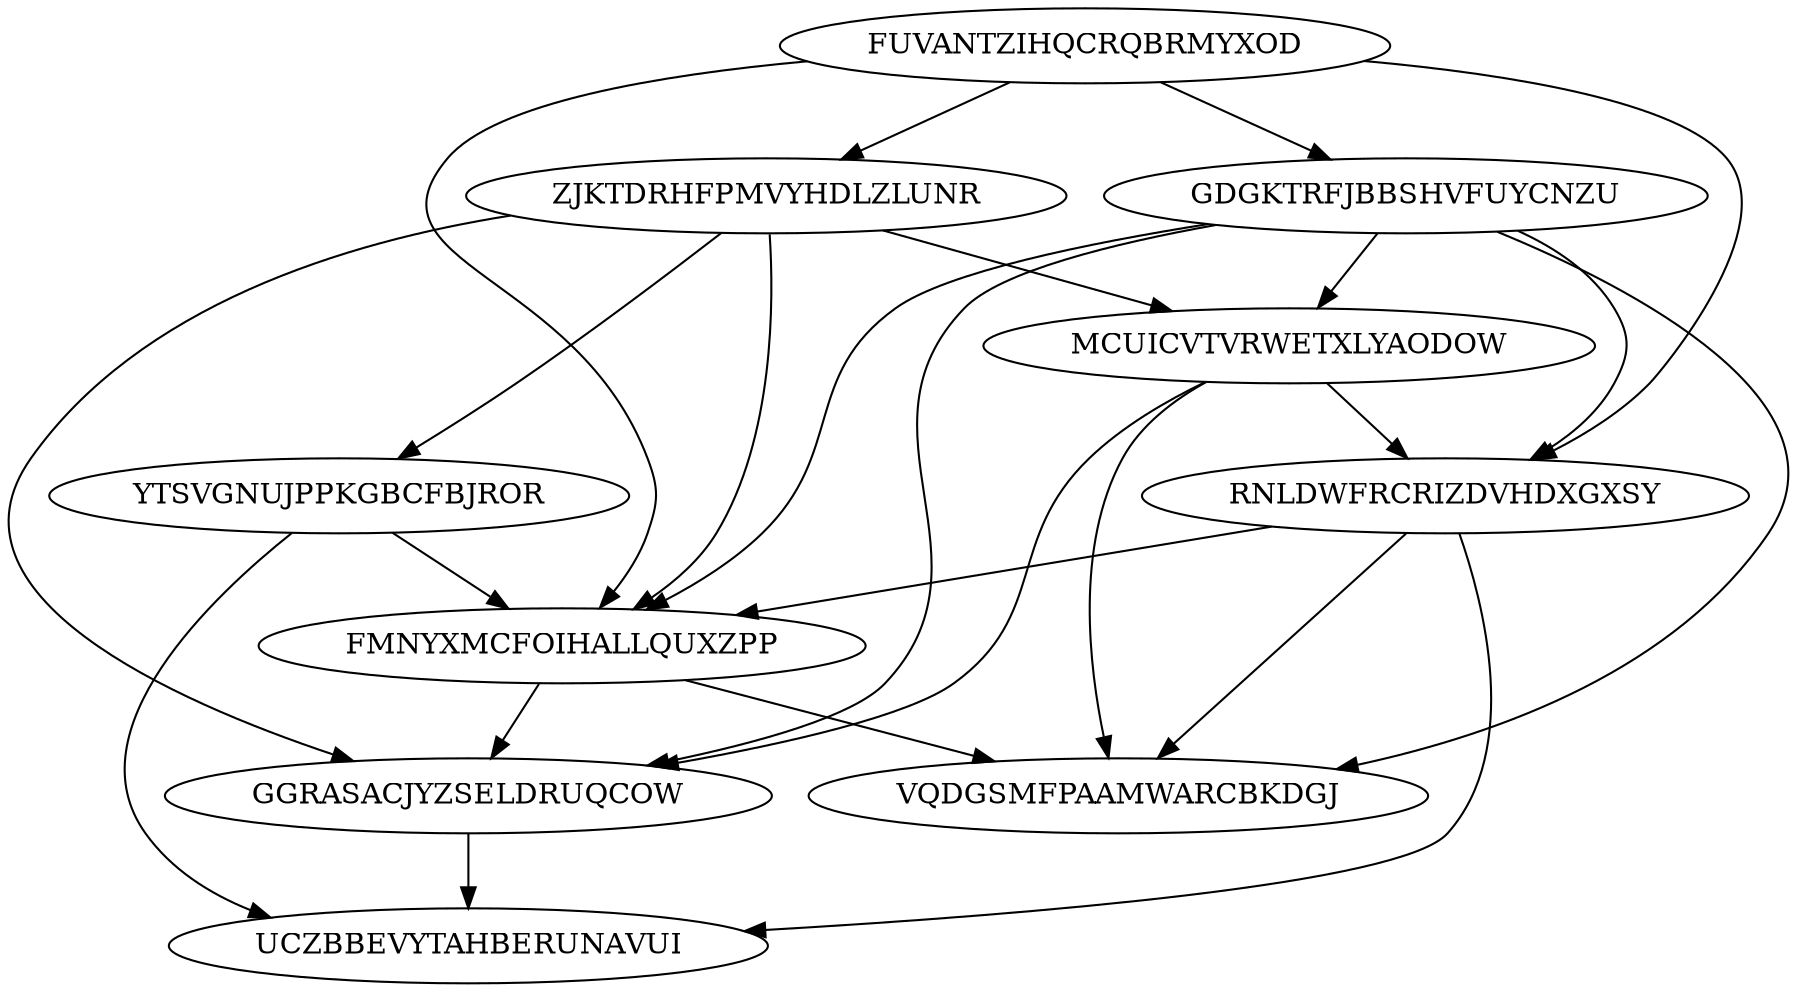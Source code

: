 digraph N10M24 {
	FUVANTZIHQCRQBRMYXOD	[Weight=12];
	ZJKTDRHFPMVYHDLZLUNR	[Weight=13];
	GDGKTRFJBBSHVFUYCNZU	[Weight=19];
	MCUICVTVRWETXLYAODOW	[Weight=16];
	RNLDWFRCRIZDVHDXGXSY	[Weight=18];
	YTSVGNUJPPKGBCFBJROR	[Weight=18];
	FMNYXMCFOIHALLQUXZPP	[Weight=10];
	VQDGSMFPAAMWARCBKDGJ	[Weight=18];
	GGRASACJYZSELDRUQCOW	[Weight=13];
	UCZBBEVYTAHBERUNAVUI	[Weight=16];
	GDGKTRFJBBSHVFUYCNZU -> MCUICVTVRWETXLYAODOW [Weight=11];
	GDGKTRFJBBSHVFUYCNZU -> FMNYXMCFOIHALLQUXZPP [Weight=18];
	FUVANTZIHQCRQBRMYXOD -> RNLDWFRCRIZDVHDXGXSY [Weight=10];
	ZJKTDRHFPMVYHDLZLUNR -> GGRASACJYZSELDRUQCOW [Weight=10];
	GDGKTRFJBBSHVFUYCNZU -> GGRASACJYZSELDRUQCOW [Weight=18];
	RNLDWFRCRIZDVHDXGXSY -> VQDGSMFPAAMWARCBKDGJ [Weight=10];
	FMNYXMCFOIHALLQUXZPP -> GGRASACJYZSELDRUQCOW [Weight=11];
	YTSVGNUJPPKGBCFBJROR -> UCZBBEVYTAHBERUNAVUI [Weight=15];
	FUVANTZIHQCRQBRMYXOD -> GDGKTRFJBBSHVFUYCNZU [Weight=12];
	GDGKTRFJBBSHVFUYCNZU -> RNLDWFRCRIZDVHDXGXSY [Weight=19];
	GGRASACJYZSELDRUQCOW -> UCZBBEVYTAHBERUNAVUI [Weight=18];
	RNLDWFRCRIZDVHDXGXSY -> UCZBBEVYTAHBERUNAVUI [Weight=16];
	FUVANTZIHQCRQBRMYXOD -> ZJKTDRHFPMVYHDLZLUNR [Weight=20];
	YTSVGNUJPPKGBCFBJROR -> FMNYXMCFOIHALLQUXZPP [Weight=16];
	FMNYXMCFOIHALLQUXZPP -> VQDGSMFPAAMWARCBKDGJ [Weight=13];
	MCUICVTVRWETXLYAODOW -> VQDGSMFPAAMWARCBKDGJ [Weight=13];
	MCUICVTVRWETXLYAODOW -> RNLDWFRCRIZDVHDXGXSY [Weight=19];
	ZJKTDRHFPMVYHDLZLUNR -> MCUICVTVRWETXLYAODOW [Weight=17];
	RNLDWFRCRIZDVHDXGXSY -> FMNYXMCFOIHALLQUXZPP [Weight=13];
	MCUICVTVRWETXLYAODOW -> GGRASACJYZSELDRUQCOW [Weight=12];
	ZJKTDRHFPMVYHDLZLUNR -> FMNYXMCFOIHALLQUXZPP [Weight=14];
	ZJKTDRHFPMVYHDLZLUNR -> YTSVGNUJPPKGBCFBJROR [Weight=19];
	GDGKTRFJBBSHVFUYCNZU -> VQDGSMFPAAMWARCBKDGJ [Weight=12];
	FUVANTZIHQCRQBRMYXOD -> FMNYXMCFOIHALLQUXZPP [Weight=20];
}
